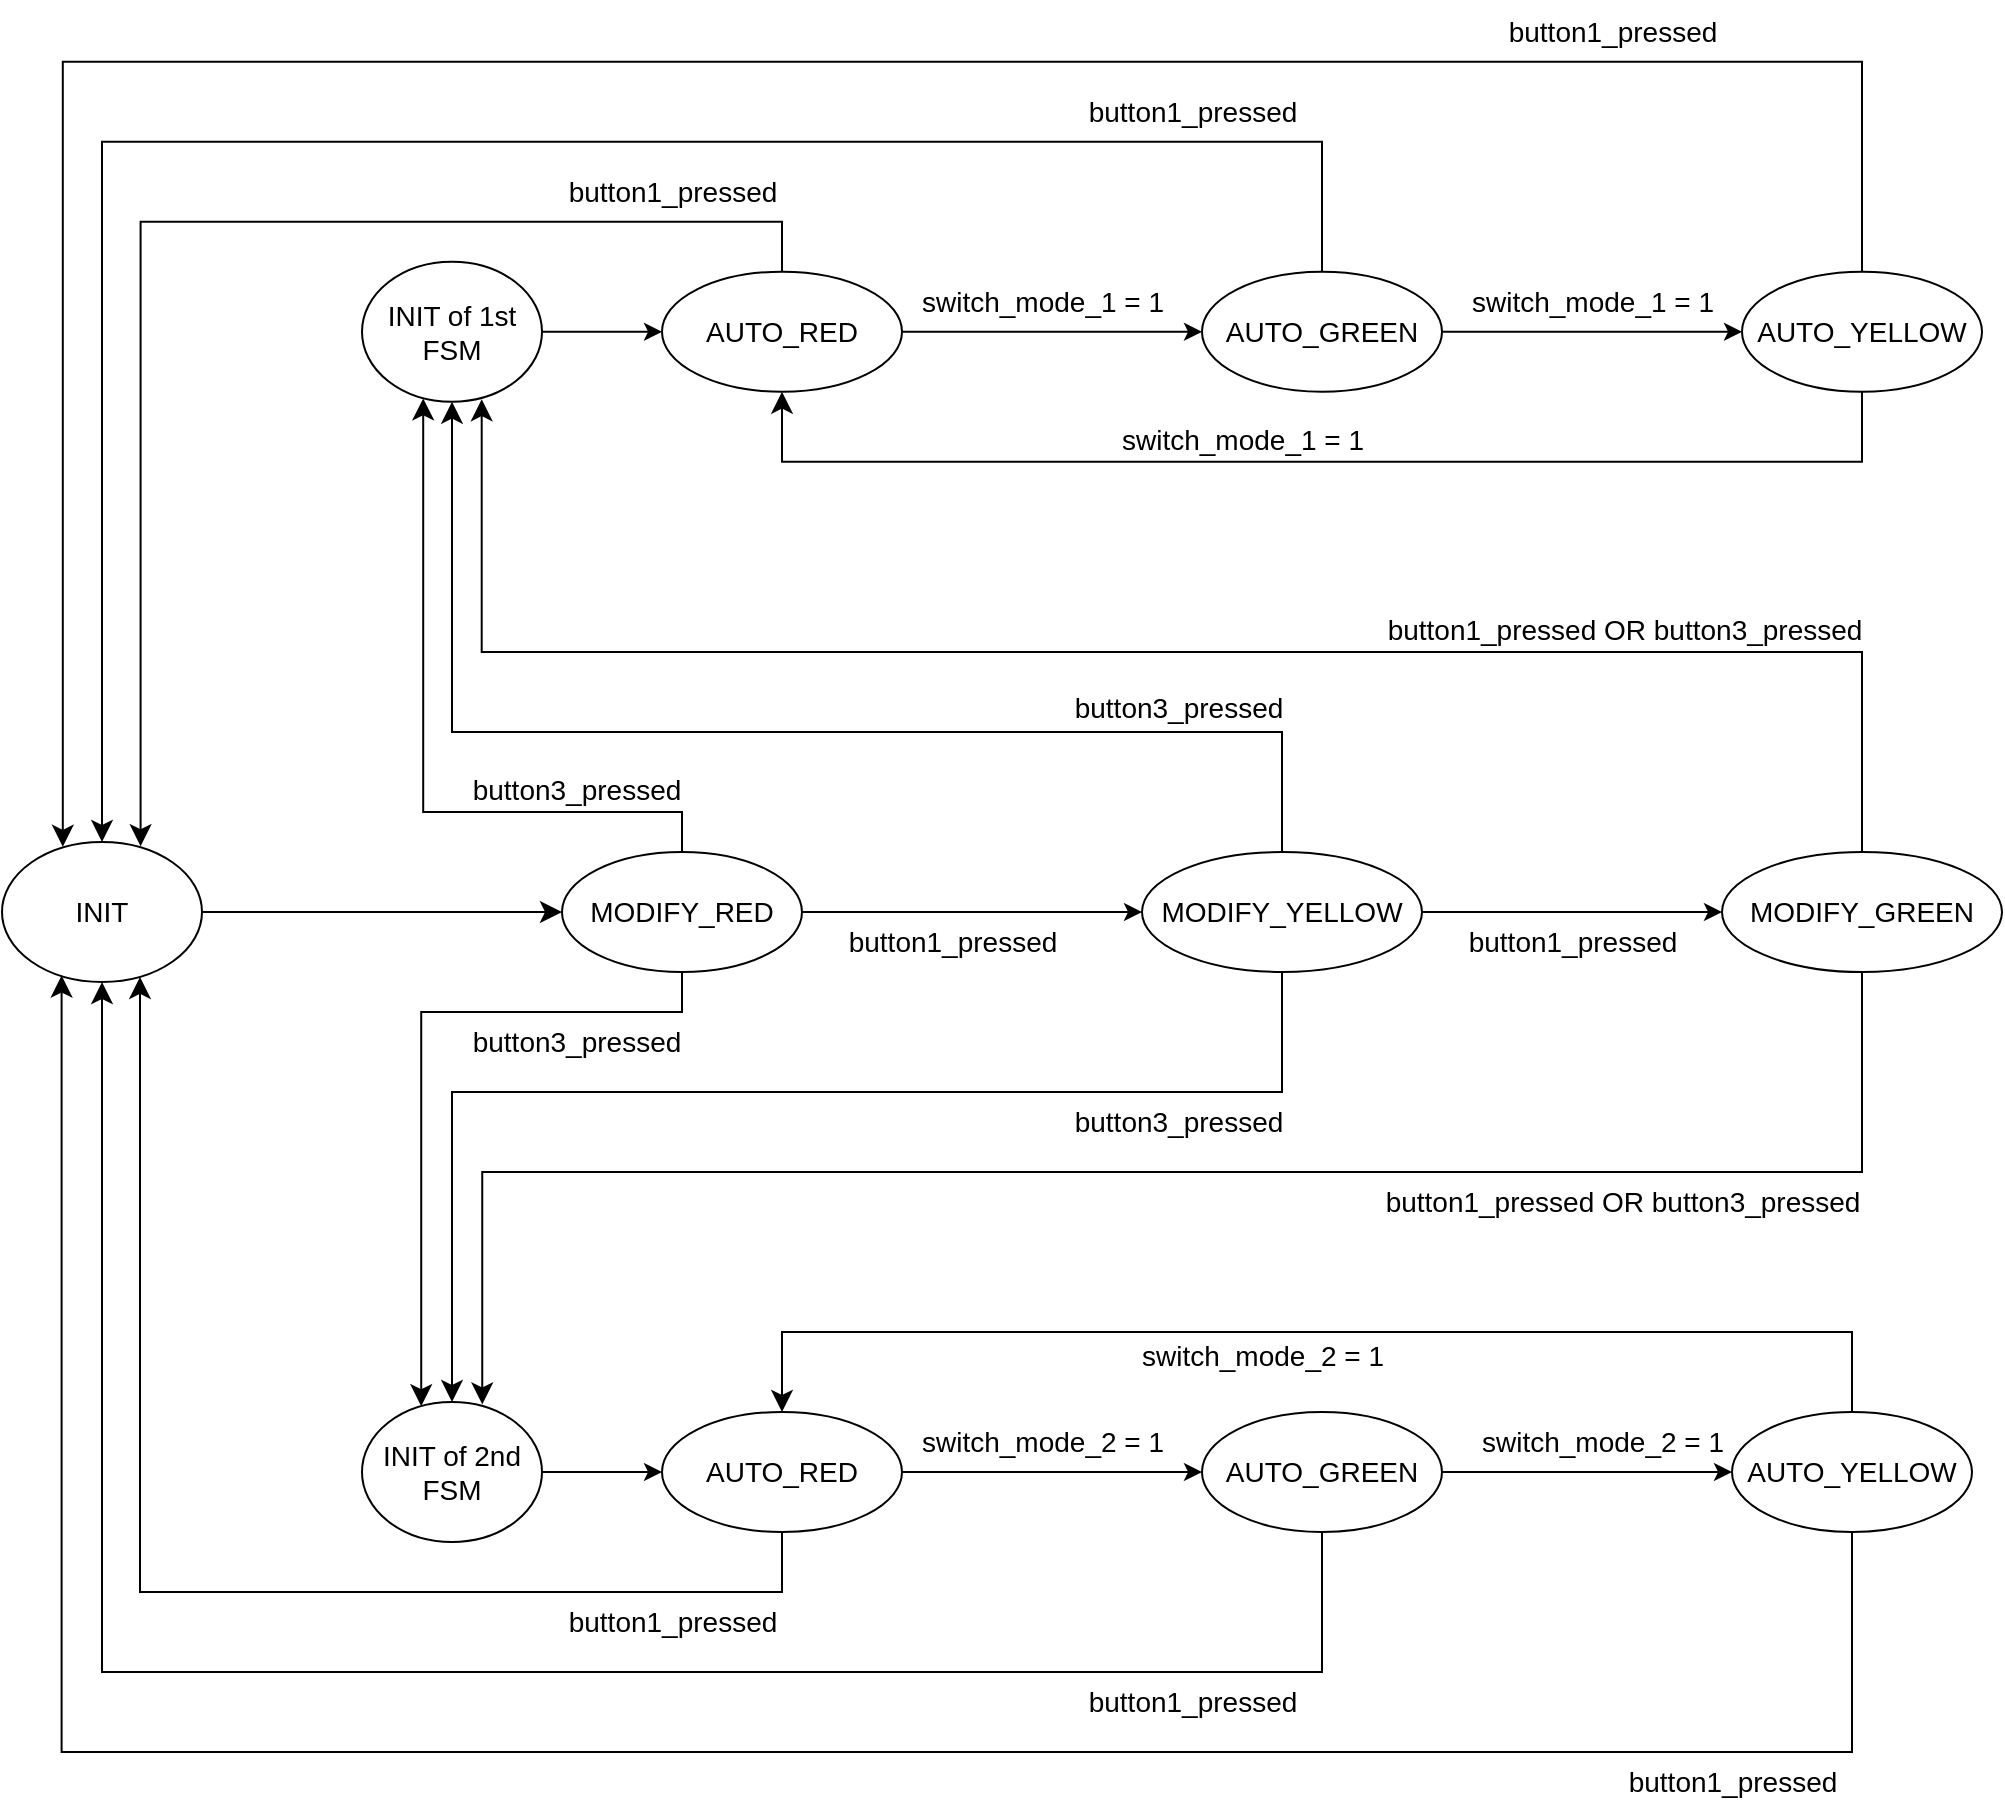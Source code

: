 <mxfile>
    <diagram id="fgDIVDepWFTAM7iGTvOc" name="Page-1">
        <mxGraphModel dx="1603" dy="801" grid="1" gridSize="10" guides="1" tooltips="1" connect="1" arrows="1" fold="1" page="1" pageScale="1" pageWidth="1600" pageHeight="900" background="#ffffff" math="0" shadow="0">
            <root>
                <mxCell id="0"/>
                <mxCell id="1" parent="0"/>
                <mxCell id="25" value="" style="edgeStyle=none;html=1;fontSize=14;" parent="1" source="12" target="13" edge="1">
                    <mxGeometry relative="1" as="geometry"/>
                </mxCell>
                <mxCell id="12" value="AUTO_RED" style="ellipse;whiteSpace=wrap;html=1;fontSize=14;" parent="1" vertex="1">
                    <mxGeometry x="670" y="219.87" width="120" height="60" as="geometry"/>
                </mxCell>
                <mxCell id="26" value="" style="edgeStyle=none;html=1;fontSize=14;" parent="1" source="13" target="14" edge="1">
                    <mxGeometry relative="1" as="geometry"/>
                </mxCell>
                <mxCell id="13" value="AUTO_GREEN" style="ellipse;whiteSpace=wrap;html=1;fontSize=14;" parent="1" vertex="1">
                    <mxGeometry x="940" y="219.87" width="120" height="60" as="geometry"/>
                </mxCell>
                <mxCell id="14" value="AUTO_YELLOW" style="ellipse;whiteSpace=wrap;html=1;fontSize=14;" parent="1" vertex="1">
                    <mxGeometry x="1210" y="219.87" width="120" height="60" as="geometry"/>
                </mxCell>
                <mxCell id="29" value="" style="edgeStyle=none;html=1;fontSize=14;" parent="1" source="18" target="19" edge="1">
                    <mxGeometry relative="1" as="geometry"/>
                </mxCell>
                <mxCell id="18" value="AUTO_RED" style="ellipse;whiteSpace=wrap;html=1;fontSize=14;" parent="1" vertex="1">
                    <mxGeometry x="670" y="790" width="120" height="60" as="geometry"/>
                </mxCell>
                <mxCell id="30" value="" style="edgeStyle=none;html=1;fontSize=14;" parent="1" source="19" target="20" edge="1">
                    <mxGeometry relative="1" as="geometry"/>
                </mxCell>
                <mxCell id="19" value="AUTO_GREEN" style="ellipse;whiteSpace=wrap;html=1;fontSize=14;" parent="1" vertex="1">
                    <mxGeometry x="940" y="790" width="120" height="60" as="geometry"/>
                </mxCell>
                <mxCell id="20" value="AUTO_YELLOW" style="ellipse;whiteSpace=wrap;html=1;fontSize=14;" parent="1" vertex="1">
                    <mxGeometry x="1205" y="790" width="120" height="60" as="geometry"/>
                </mxCell>
                <mxCell id="24" value="" style="edgeStyle=none;html=1;fontSize=14;" parent="1" source="21" target="12" edge="1">
                    <mxGeometry relative="1" as="geometry"/>
                </mxCell>
                <mxCell id="21" value="INIT of 1st FSM" style="ellipse;whiteSpace=wrap;html=1;fontSize=14;" parent="1" vertex="1">
                    <mxGeometry x="520" y="214.87" width="90" height="70" as="geometry"/>
                </mxCell>
                <mxCell id="191" value="" style="edgeStyle=none;html=1;fontSize=14;" parent="1" source="22" target="18" edge="1">
                    <mxGeometry relative="1" as="geometry"/>
                </mxCell>
                <mxCell id="22" value="INIT of 2nd FSM" style="ellipse;whiteSpace=wrap;html=1;fontSize=14;" parent="1" vertex="1">
                    <mxGeometry x="520" y="785" width="90" height="70" as="geometry"/>
                </mxCell>
                <mxCell id="23" value="INIT" style="ellipse;whiteSpace=wrap;html=1;fontSize=14;" parent="1" vertex="1">
                    <mxGeometry x="340" y="505" width="100" height="70" as="geometry"/>
                </mxCell>
                <mxCell id="27" value="switch_mode_1 = 1" style="text;html=1;align=center;verticalAlign=middle;resizable=0;points=[];autosize=1;strokeColor=none;fillColor=none;fontSize=14;" parent="1" vertex="1">
                    <mxGeometry x="790" y="219.87" width="140" height="30" as="geometry"/>
                </mxCell>
                <mxCell id="28" value="switch_mode_1 = 1" style="text;html=1;align=center;verticalAlign=middle;resizable=0;points=[];autosize=1;strokeColor=none;fillColor=none;fontSize=14;" parent="1" vertex="1">
                    <mxGeometry x="1065" y="219.87" width="140" height="30" as="geometry"/>
                </mxCell>
                <mxCell id="34" value="switch_mode_2 = 1" style="text;html=1;align=center;verticalAlign=middle;resizable=0;points=[];autosize=1;strokeColor=none;fillColor=none;fontSize=14;" parent="1" vertex="1">
                    <mxGeometry x="790" y="790" width="140" height="30" as="geometry"/>
                </mxCell>
                <mxCell id="35" value="switch_mode_2 = 1" style="text;html=1;align=center;verticalAlign=middle;resizable=0;points=[];autosize=1;strokeColor=none;fillColor=none;fontSize=14;" parent="1" vertex="1">
                    <mxGeometry x="1070" y="790" width="140" height="30" as="geometry"/>
                </mxCell>
                <mxCell id="36" value="" style="edgeStyle=elbowEdgeStyle;elbow=vertical;endArrow=classic;html=1;curved=0;rounded=0;endSize=8;startSize=8;fontSize=14;exitX=0.5;exitY=1;exitDx=0;exitDy=0;entryX=0.5;entryY=1;entryDx=0;entryDy=0;" parent="1" source="14" target="12" edge="1">
                    <mxGeometry width="50" height="50" relative="1" as="geometry">
                        <mxPoint x="710" y="494.87" as="sourcePoint"/>
                        <mxPoint x="730" y="164.87" as="targetPoint"/>
                        <Array as="points">
                            <mxPoint x="970" y="314.87"/>
                        </Array>
                    </mxGeometry>
                </mxCell>
                <mxCell id="37" value="switch_mode_1 = 1" style="text;html=1;align=center;verticalAlign=middle;resizable=0;points=[];autosize=1;strokeColor=none;fillColor=none;fontSize=14;" parent="1" vertex="1">
                    <mxGeometry x="890" y="288.87" width="140" height="30" as="geometry"/>
                </mxCell>
                <mxCell id="38" value="" style="edgeStyle=elbowEdgeStyle;elbow=vertical;endArrow=classic;html=1;curved=0;rounded=0;endSize=8;startSize=8;fontSize=14;exitX=0.5;exitY=0;exitDx=0;exitDy=0;entryX=0.5;entryY=0;entryDx=0;entryDy=0;" parent="1" source="20" target="18" edge="1">
                    <mxGeometry width="50" height="50" relative="1" as="geometry">
                        <mxPoint x="1200" y="865" as="sourcePoint"/>
                        <mxPoint x="720" y="865" as="targetPoint"/>
                        <Array as="points">
                            <mxPoint x="980" y="750"/>
                        </Array>
                    </mxGeometry>
                </mxCell>
                <mxCell id="39" value="switch_mode_2 = 1" style="text;html=1;align=center;verticalAlign=middle;resizable=0;points=[];autosize=1;strokeColor=none;fillColor=none;fontSize=14;" parent="1" vertex="1">
                    <mxGeometry x="900" y="747" width="140" height="30" as="geometry"/>
                </mxCell>
                <mxCell id="40" value="" style="edgeStyle=elbowEdgeStyle;elbow=vertical;endArrow=classic;html=1;curved=0;rounded=0;endSize=8;startSize=8;fontSize=14;exitX=0.5;exitY=0;exitDx=0;exitDy=0;entryX=0.304;entryY=0.034;entryDx=0;entryDy=0;entryPerimeter=0;" parent="1" source="14" target="23" edge="1">
                    <mxGeometry width="50" height="50" relative="1" as="geometry">
                        <mxPoint x="540" y="384.87" as="sourcePoint"/>
                        <mxPoint x="368.7" y="413.51" as="targetPoint"/>
                        <Array as="points">
                            <mxPoint x="790" y="114.87"/>
                            <mxPoint x="770" y="114.87"/>
                            <mxPoint x="830" y="44.87"/>
                        </Array>
                    </mxGeometry>
                </mxCell>
                <mxCell id="41" value="" style="edgeStyle=elbowEdgeStyle;elbow=vertical;endArrow=classic;html=1;curved=0;rounded=0;endSize=8;startSize=8;fontSize=14;entryX=0.5;entryY=0;entryDx=0;entryDy=0;" parent="1" source="13" target="23" edge="1">
                    <mxGeometry width="50" height="50" relative="1" as="geometry">
                        <mxPoint x="1220" y="229.87" as="sourcePoint"/>
                        <mxPoint x="390" y="410" as="targetPoint"/>
                        <Array as="points">
                            <mxPoint x="680" y="154.87"/>
                            <mxPoint x="690" y="154.87"/>
                        </Array>
                    </mxGeometry>
                </mxCell>
                <mxCell id="42" value="" style="edgeStyle=elbowEdgeStyle;elbow=vertical;endArrow=classic;html=1;curved=0;rounded=0;endSize=8;startSize=8;fontSize=14;exitX=0.5;exitY=0;exitDx=0;exitDy=0;entryX=0.693;entryY=0.03;entryDx=0;entryDy=0;entryPerimeter=0;" parent="1" source="12" target="23" edge="1">
                    <mxGeometry width="50" height="50" relative="1" as="geometry">
                        <mxPoint x="1230" y="239.87" as="sourcePoint"/>
                        <mxPoint x="409" y="505" as="targetPoint"/>
                        <Array as="points">
                            <mxPoint x="550" y="194.87"/>
                        </Array>
                    </mxGeometry>
                </mxCell>
                <mxCell id="43" value="button1_pressed" style="text;html=1;align=center;verticalAlign=middle;resizable=0;points=[];autosize=1;strokeColor=none;fillColor=none;fontSize=14;" parent="1" vertex="1">
                    <mxGeometry x="1080" y="84.87" width="130" height="30" as="geometry"/>
                </mxCell>
                <mxCell id="44" value="button1_pressed" style="text;html=1;align=center;verticalAlign=middle;resizable=0;points=[];autosize=1;strokeColor=none;fillColor=none;fontSize=14;" parent="1" vertex="1">
                    <mxGeometry x="870" y="124.87" width="130" height="30" as="geometry"/>
                </mxCell>
                <mxCell id="46" value="button1_pressed" style="text;html=1;align=center;verticalAlign=middle;resizable=0;points=[];autosize=1;strokeColor=none;fillColor=none;fontSize=14;" parent="1" vertex="1">
                    <mxGeometry x="610" y="164.87" width="130" height="30" as="geometry"/>
                </mxCell>
                <mxCell id="49" value="" style="edgeStyle=elbowEdgeStyle;elbow=vertical;endArrow=classic;html=1;curved=0;rounded=0;endSize=8;startSize=8;fontSize=14;exitX=0.5;exitY=1;exitDx=0;exitDy=0;entryX=0.298;entryY=0.954;entryDx=0;entryDy=0;entryPerimeter=0;" parent="1" source="20" target="23" edge="1">
                    <mxGeometry width="50" height="50" relative="1" as="geometry">
                        <mxPoint x="450" y="690" as="sourcePoint"/>
                        <mxPoint x="369.7" y="622.97" as="targetPoint"/>
                        <Array as="points">
                            <mxPoint x="790" y="960"/>
                        </Array>
                    </mxGeometry>
                </mxCell>
                <mxCell id="50" value="" style="edgeStyle=elbowEdgeStyle;elbow=vertical;endArrow=classic;html=1;curved=0;rounded=0;endSize=8;startSize=8;fontSize=14;exitX=0.5;exitY=1;exitDx=0;exitDy=0;entryX=0.5;entryY=1;entryDx=0;entryDy=0;" parent="1" source="19" target="23" edge="1">
                    <mxGeometry width="50" height="50" relative="1" as="geometry">
                        <mxPoint x="1220" y="860" as="sourcePoint"/>
                        <mxPoint x="390" y="625" as="targetPoint"/>
                        <Array as="points">
                            <mxPoint x="660" y="920"/>
                            <mxPoint x="680" y="960"/>
                        </Array>
                    </mxGeometry>
                </mxCell>
                <mxCell id="51" value="" style="edgeStyle=elbowEdgeStyle;elbow=vertical;endArrow=classic;html=1;curved=0;rounded=0;endSize=8;startSize=8;fontSize=14;exitX=0.5;exitY=1;exitDx=0;exitDy=0;entryX=0.69;entryY=0.964;entryDx=0;entryDy=0;entryPerimeter=0;" parent="1" source="18" target="23" edge="1">
                    <mxGeometry width="50" height="50" relative="1" as="geometry">
                        <mxPoint x="1230" y="870" as="sourcePoint"/>
                        <mxPoint x="410" y="620" as="targetPoint"/>
                        <Array as="points">
                            <mxPoint x="590" y="880"/>
                        </Array>
                    </mxGeometry>
                </mxCell>
                <mxCell id="52" value="button1_pressed" style="text;html=1;align=center;verticalAlign=middle;resizable=0;points=[];autosize=1;strokeColor=none;fillColor=none;fontSize=14;" parent="1" vertex="1">
                    <mxGeometry x="1140" y="960" width="130" height="30" as="geometry"/>
                </mxCell>
                <mxCell id="53" value="button1_pressed" style="text;html=1;align=center;verticalAlign=middle;resizable=0;points=[];autosize=1;strokeColor=none;fillColor=none;fontSize=14;" parent="1" vertex="1">
                    <mxGeometry x="870" y="920" width="130" height="30" as="geometry"/>
                </mxCell>
                <mxCell id="54" value="button1_pressed" style="text;html=1;align=center;verticalAlign=middle;resizable=0;points=[];autosize=1;strokeColor=none;fillColor=none;fontSize=14;" parent="1" vertex="1">
                    <mxGeometry x="610" y="880" width="130" height="30" as="geometry"/>
                </mxCell>
                <mxCell id="60" value="" style="edgeStyle=none;html=1;fontSize=14;" parent="1" source="57" target="58" edge="1">
                    <mxGeometry relative="1" as="geometry"/>
                </mxCell>
                <mxCell id="57" value="MODIFY_RED" style="ellipse;whiteSpace=wrap;html=1;fontSize=14;" parent="1" vertex="1">
                    <mxGeometry x="620" y="510" width="120" height="60" as="geometry"/>
                </mxCell>
                <mxCell id="61" value="" style="edgeStyle=none;html=1;fontSize=14;" parent="1" source="58" target="59" edge="1">
                    <mxGeometry relative="1" as="geometry"/>
                </mxCell>
                <mxCell id="58" value="MODIFY_YELLOW" style="ellipse;whiteSpace=wrap;html=1;fontSize=14;" parent="1" vertex="1">
                    <mxGeometry x="910" y="510" width="140" height="60" as="geometry"/>
                </mxCell>
                <mxCell id="59" value="MODIFY_GREEN" style="ellipse;whiteSpace=wrap;html=1;fontSize=14;" parent="1" vertex="1">
                    <mxGeometry x="1200" y="510" width="140" height="60" as="geometry"/>
                </mxCell>
                <mxCell id="62" value="" style="edgeStyle=segmentEdgeStyle;endArrow=classic;html=1;curved=0;rounded=0;endSize=8;startSize=8;fontSize=14;exitX=1;exitY=0.5;exitDx=0;exitDy=0;" parent="1" source="23" edge="1">
                    <mxGeometry width="50" height="50" relative="1" as="geometry">
                        <mxPoint x="790" y="590" as="sourcePoint"/>
                        <mxPoint x="620" y="540" as="targetPoint"/>
                    </mxGeometry>
                </mxCell>
                <mxCell id="63" value="button1_pressed" style="text;html=1;align=center;verticalAlign=middle;resizable=0;points=[];autosize=1;strokeColor=none;fillColor=none;fontSize=14;" parent="1" vertex="1">
                    <mxGeometry x="750" y="540" width="130" height="30" as="geometry"/>
                </mxCell>
                <mxCell id="65" value="button1_pressed" style="text;html=1;align=center;verticalAlign=middle;resizable=0;points=[];autosize=1;strokeColor=none;fillColor=none;fontSize=14;" parent="1" vertex="1">
                    <mxGeometry x="1060" y="540" width="130" height="30" as="geometry"/>
                </mxCell>
                <mxCell id="66" value="" style="edgeStyle=elbowEdgeStyle;elbow=vertical;endArrow=classic;html=1;curved=0;rounded=0;endSize=8;startSize=8;fontSize=14;exitX=0.5;exitY=0;exitDx=0;exitDy=0;entryX=0.665;entryY=0.982;entryDx=0;entryDy=0;entryPerimeter=0;" parent="1" source="59" target="21" edge="1">
                    <mxGeometry width="50" height="50" relative="1" as="geometry">
                        <mxPoint x="880" y="500" as="sourcePoint"/>
                        <mxPoint x="930" y="450" as="targetPoint"/>
                        <Array as="points">
                            <mxPoint x="930" y="410"/>
                        </Array>
                    </mxGeometry>
                </mxCell>
                <mxCell id="67" value="" style="edgeStyle=elbowEdgeStyle;elbow=vertical;endArrow=classic;html=1;curved=0;rounded=0;endSize=8;startSize=8;fontSize=14;exitX=0.5;exitY=0;exitDx=0;exitDy=0;entryX=0.5;entryY=1;entryDx=0;entryDy=0;" parent="1" source="58" target="21" edge="1">
                    <mxGeometry width="50" height="50" relative="1" as="geometry">
                        <mxPoint x="1280" y="520" as="sourcePoint"/>
                        <mxPoint x="599.57" y="341.96" as="targetPoint"/>
                        <Array as="points">
                            <mxPoint x="780" y="450"/>
                        </Array>
                    </mxGeometry>
                </mxCell>
                <mxCell id="69" value="" style="edgeStyle=elbowEdgeStyle;elbow=vertical;endArrow=classic;html=1;curved=0;rounded=0;endSize=8;startSize=8;fontSize=14;exitX=0.5;exitY=0;exitDx=0;exitDy=0;entryX=0.34;entryY=0.976;entryDx=0;entryDy=0;entryPerimeter=0;" parent="1" source="57" target="21" edge="1">
                    <mxGeometry width="50" height="50" relative="1" as="geometry">
                        <mxPoint x="1290" y="530" as="sourcePoint"/>
                        <mxPoint x="550" y="330" as="targetPoint"/>
                        <Array as="points">
                            <mxPoint x="600" y="490"/>
                        </Array>
                    </mxGeometry>
                </mxCell>
                <mxCell id="70" value="button3_pressed" style="text;html=1;align=center;verticalAlign=middle;resizable=0;points=[];autosize=1;strokeColor=none;fillColor=none;fontSize=14;" parent="1" vertex="1">
                    <mxGeometry x="562" y="464" width="130" height="30" as="geometry"/>
                </mxCell>
                <mxCell id="71" value="button3_pressed" style="text;html=1;align=center;verticalAlign=middle;resizable=0;points=[];autosize=1;strokeColor=none;fillColor=none;fontSize=14;" parent="1" vertex="1">
                    <mxGeometry x="863" y="423" width="130" height="30" as="geometry"/>
                </mxCell>
                <mxCell id="72" value="button1_pressed OR button3_pressed" style="text;html=1;align=center;verticalAlign=middle;resizable=0;points=[];autosize=1;strokeColor=none;fillColor=none;fontSize=14;" parent="1" vertex="1">
                    <mxGeometry x="1021" y="384" width="260" height="30" as="geometry"/>
                </mxCell>
                <mxCell id="74" value="" style="edgeStyle=elbowEdgeStyle;elbow=vertical;endArrow=classic;html=1;curved=0;rounded=0;endSize=8;startSize=8;fontSize=14;exitX=0.5;exitY=1;exitDx=0;exitDy=0;entryX=0.668;entryY=0.017;entryDx=0;entryDy=0;entryPerimeter=0;" parent="1" source="59" target="22" edge="1">
                    <mxGeometry width="50" height="50" relative="1" as="geometry">
                        <mxPoint x="760" y="620" as="sourcePoint"/>
                        <mxPoint x="810" y="570" as="targetPoint"/>
                        <Array as="points">
                            <mxPoint x="910" y="670"/>
                        </Array>
                    </mxGeometry>
                </mxCell>
                <mxCell id="75" value="" style="edgeStyle=elbowEdgeStyle;elbow=vertical;endArrow=classic;html=1;curved=0;rounded=0;endSize=8;startSize=8;fontSize=14;exitX=0.5;exitY=1;exitDx=0;exitDy=0;entryX=0.5;entryY=0;entryDx=0;entryDy=0;" parent="1" source="58" target="22" edge="1">
                    <mxGeometry width="50" height="50" relative="1" as="geometry">
                        <mxPoint x="1280" y="580" as="sourcePoint"/>
                        <mxPoint x="559.52" y="745.49" as="targetPoint"/>
                        <Array as="points">
                            <mxPoint x="700" y="630"/>
                        </Array>
                    </mxGeometry>
                </mxCell>
                <mxCell id="76" value="" style="edgeStyle=elbowEdgeStyle;elbow=vertical;endArrow=classic;html=1;curved=0;rounded=0;endSize=8;startSize=8;fontSize=14;exitX=0.5;exitY=1;exitDx=0;exitDy=0;entryX=0.329;entryY=0.03;entryDx=0;entryDy=0;entryPerimeter=0;" parent="1" source="57" target="22" edge="1">
                    <mxGeometry width="50" height="50" relative="1" as="geometry">
                        <mxPoint x="990" y="580" as="sourcePoint"/>
                        <mxPoint x="530" y="730" as="targetPoint"/>
                        <Array as="points">
                            <mxPoint x="630" y="590"/>
                            <mxPoint x="780" y="690"/>
                        </Array>
                    </mxGeometry>
                </mxCell>
                <mxCell id="78" value="button3_pressed" style="text;html=1;align=center;verticalAlign=middle;resizable=0;points=[];autosize=1;strokeColor=none;fillColor=none;fontSize=14;" parent="1" vertex="1">
                    <mxGeometry x="562" y="590" width="130" height="30" as="geometry"/>
                </mxCell>
                <mxCell id="79" value="button3_pressed" style="text;html=1;align=center;verticalAlign=middle;resizable=0;points=[];autosize=1;strokeColor=none;fillColor=none;fontSize=14;" parent="1" vertex="1">
                    <mxGeometry x="863" y="630" width="130" height="30" as="geometry"/>
                </mxCell>
                <mxCell id="80" value="button1_pressed OR button3_pressed" style="text;html=1;align=center;verticalAlign=middle;resizable=0;points=[];autosize=1;strokeColor=none;fillColor=none;fontSize=14;" parent="1" vertex="1">
                    <mxGeometry x="1020" y="670" width="260" height="30" as="geometry"/>
                </mxCell>
            </root>
        </mxGraphModel>
    </diagram>
</mxfile>